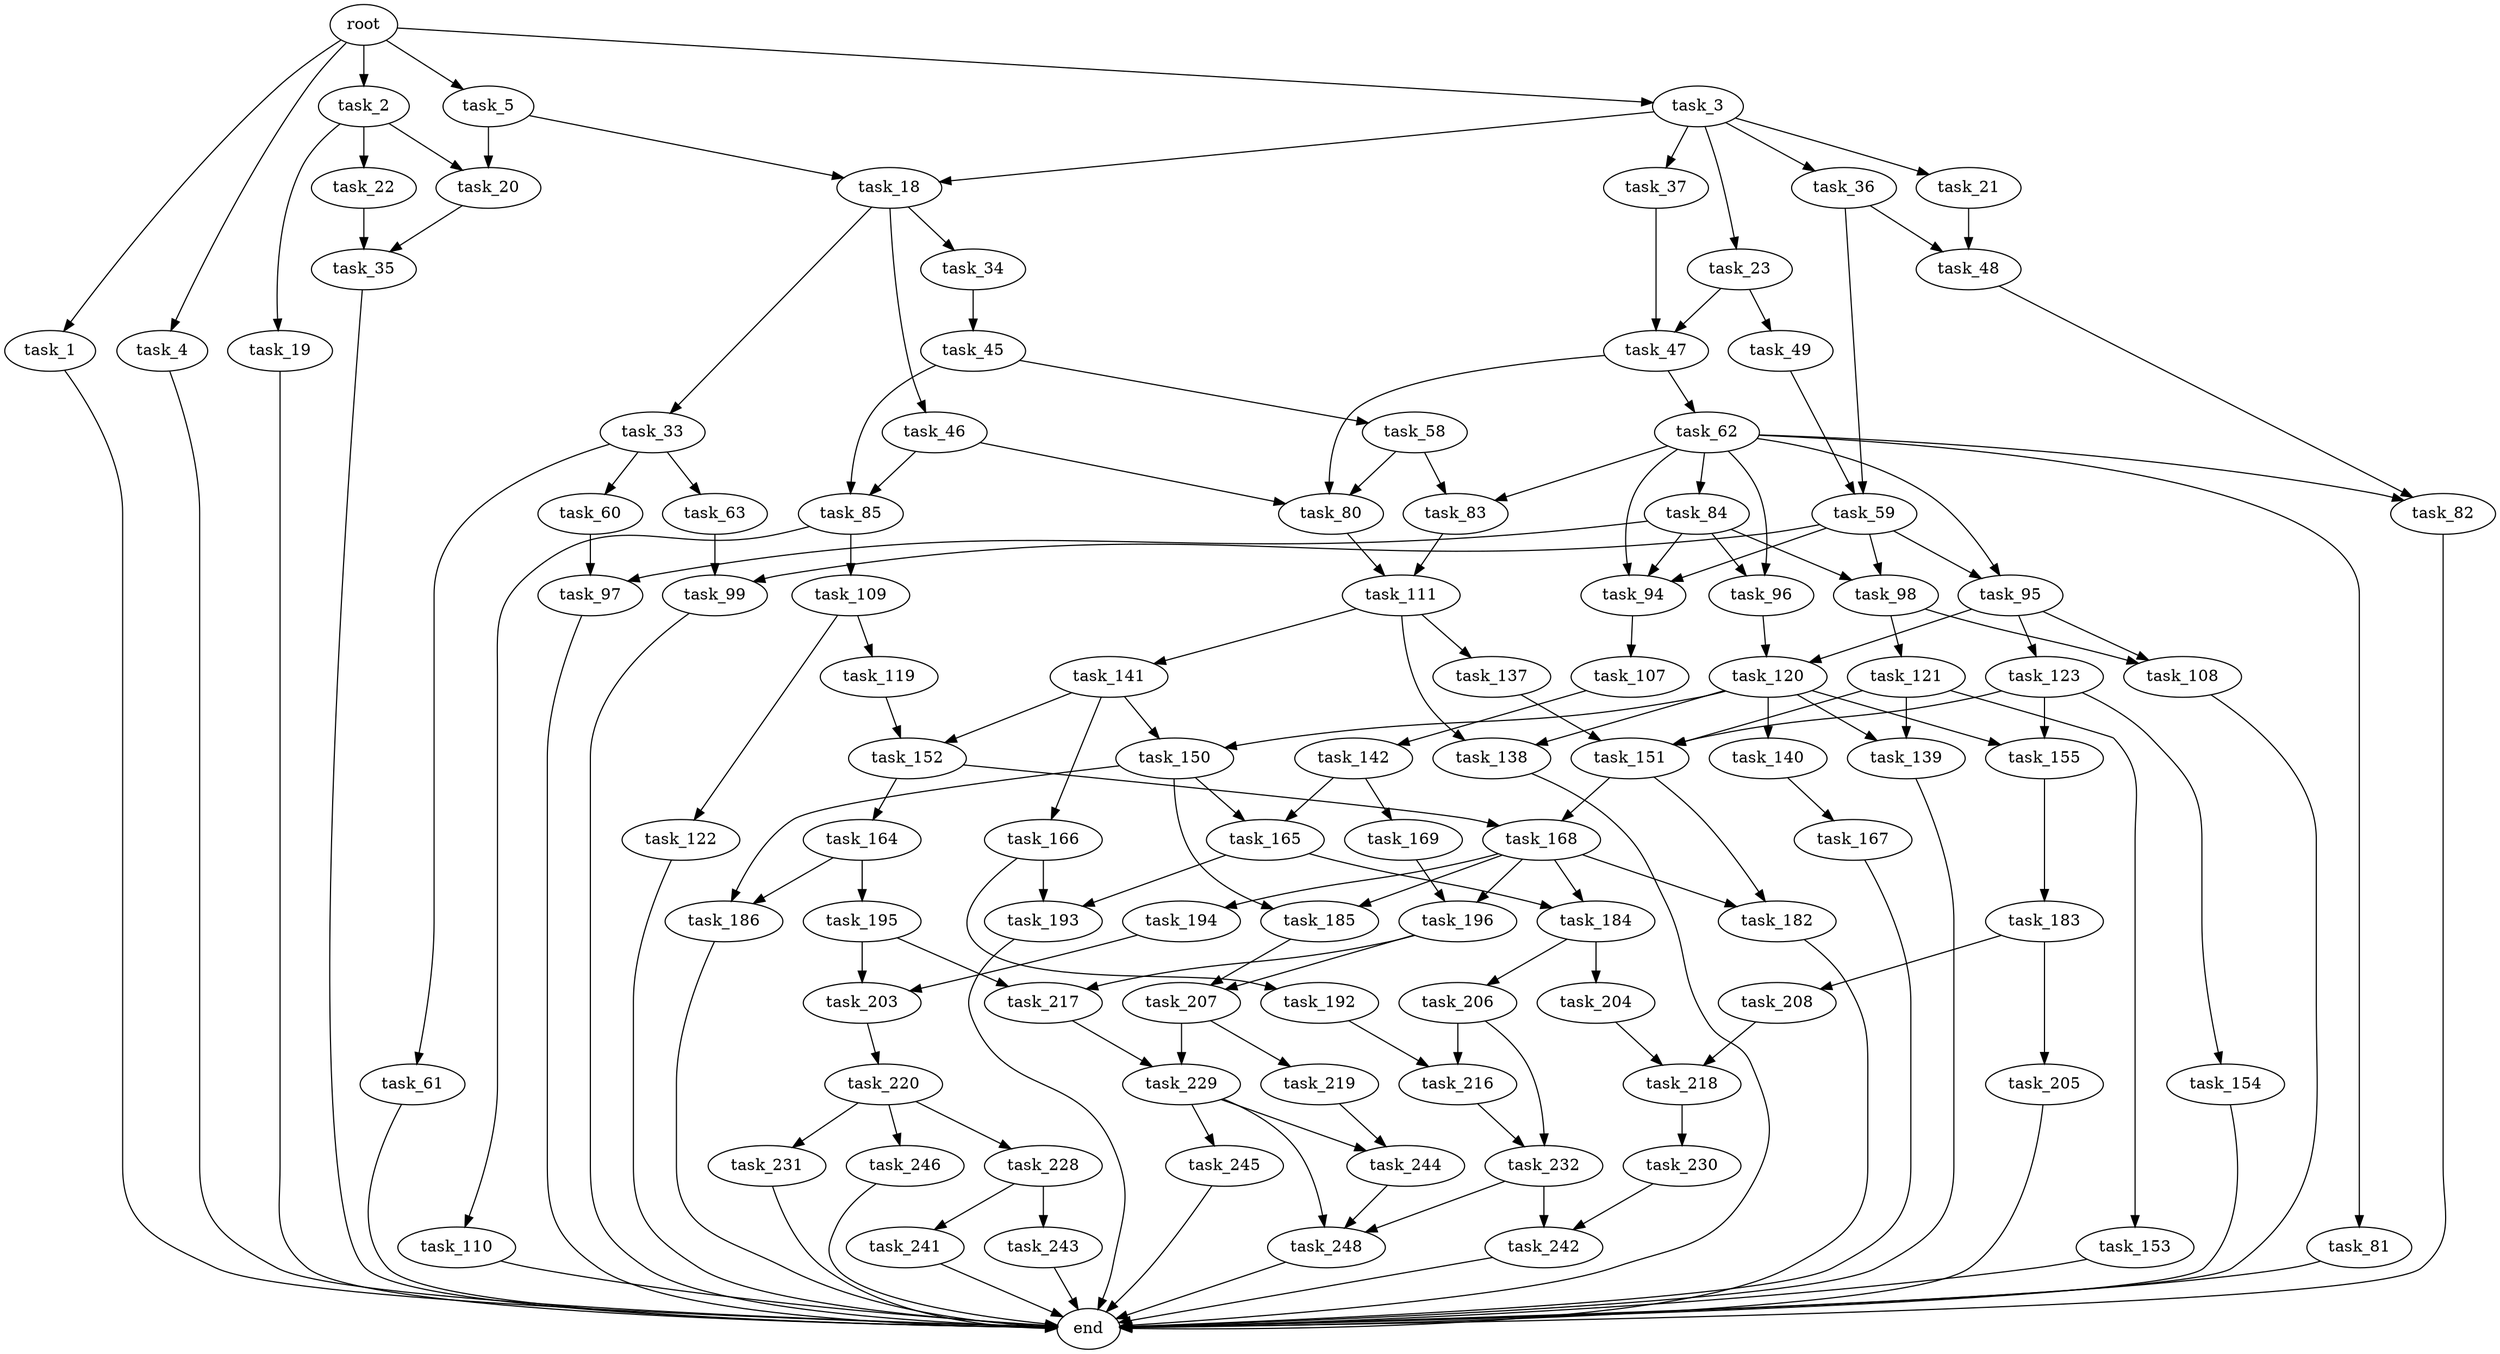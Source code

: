 digraph G {
  root [size="0.000000"];
  task_1 [size="29632189512.000000"];
  task_2 [size="549755813888.000000"];
  task_3 [size="15480364562.000000"];
  task_4 [size="368293445632.000000"];
  task_5 [size="16583117970.000000"];
  task_18 [size="782757789696.000000"];
  task_19 [size="241139350273.000000"];
  task_20 [size="464609770244.000000"];
  task_21 [size="36916851715.000000"];
  task_22 [size="433482792665.000000"];
  task_23 [size="851223154656.000000"];
  task_33 [size="6711893649.000000"];
  task_34 [size="7986127412.000000"];
  task_35 [size="368293445632.000000"];
  task_36 [size="549755813888.000000"];
  task_37 [size="7024835712.000000"];
  task_45 [size="19280623112.000000"];
  task_46 [size="458674217902.000000"];
  task_47 [size="7193174338.000000"];
  task_48 [size="35649313317.000000"];
  task_49 [size="818126842080.000000"];
  task_58 [size="549755813888.000000"];
  task_59 [size="231928233984.000000"];
  task_60 [size="368293445632.000000"];
  task_61 [size="17817414703.000000"];
  task_62 [size="249873618517.000000"];
  task_63 [size="48578819263.000000"];
  task_80 [size="608961673730.000000"];
  task_81 [size="12438918552.000000"];
  task_82 [size="30408090838.000000"];
  task_83 [size="23121870037.000000"];
  task_84 [size="1073741824000.000000"];
  task_85 [size="635048160874.000000"];
  task_94 [size="14217578924.000000"];
  task_95 [size="68719476736.000000"];
  task_96 [size="87097066416.000000"];
  task_97 [size="118758031859.000000"];
  task_98 [size="549755813888.000000"];
  task_99 [size="637561324259.000000"];
  task_107 [size="29991269177.000000"];
  task_108 [size="12375280298.000000"];
  task_109 [size="231928233984.000000"];
  task_110 [size="24536544734.000000"];
  task_111 [size="368293445632.000000"];
  task_119 [size="19023838238.000000"];
  task_120 [size="28991029248.000000"];
  task_121 [size="28991029248.000000"];
  task_122 [size="42300329842.000000"];
  task_123 [size="32964506731.000000"];
  task_137 [size="1575057890.000000"];
  task_138 [size="6270290965.000000"];
  task_139 [size="776502786767.000000"];
  task_140 [size="368293445632.000000"];
  task_141 [size="8589934592.000000"];
  task_142 [size="14363634971.000000"];
  task_150 [size="6058087052.000000"];
  task_151 [size="10419638811.000000"];
  task_152 [size="134217728000.000000"];
  task_153 [size="28991029248.000000"];
  task_154 [size="188551884950.000000"];
  task_155 [size="5550179181.000000"];
  task_164 [size="68719476736.000000"];
  task_165 [size="1073741824000.000000"];
  task_166 [size="195260243504.000000"];
  task_167 [size="1089123552163.000000"];
  task_168 [size="68719476736.000000"];
  task_169 [size="802481209579.000000"];
  task_182 [size="14562061635.000000"];
  task_183 [size="134217728000.000000"];
  task_184 [size="1244531748.000000"];
  task_185 [size="28362096065.000000"];
  task_186 [size="4463648941.000000"];
  task_192 [size="55400191776.000000"];
  task_193 [size="28991029248.000000"];
  task_194 [size="8589934592.000000"];
  task_195 [size="8208422554.000000"];
  task_196 [size="1073741824000.000000"];
  task_203 [size="28991029248.000000"];
  task_204 [size="8312514940.000000"];
  task_205 [size="11908656978.000000"];
  task_206 [size="368293445632.000000"];
  task_207 [size="1253278880.000000"];
  task_208 [size="1760308008.000000"];
  task_216 [size="10410813205.000000"];
  task_217 [size="50213032269.000000"];
  task_218 [size="28991029248.000000"];
  task_219 [size="2528301172.000000"];
  task_220 [size="1073741824000.000000"];
  task_228 [size="24820697648.000000"];
  task_229 [size="1073741824000.000000"];
  task_230 [size="378508451724.000000"];
  task_231 [size="1995609598.000000"];
  task_232 [size="134217728000.000000"];
  task_241 [size="8589934592.000000"];
  task_242 [size="15289939614.000000"];
  task_243 [size="124158196042.000000"];
  task_244 [size="94557648280.000000"];
  task_245 [size="227629292815.000000"];
  task_246 [size="5641389605.000000"];
  task_248 [size="10543056841.000000"];
  end [size="0.000000"];

  root -> task_1 [size="1.000000"];
  root -> task_2 [size="1.000000"];
  root -> task_3 [size="1.000000"];
  root -> task_4 [size="1.000000"];
  root -> task_5 [size="1.000000"];
  task_1 -> end [size="1.000000"];
  task_2 -> task_19 [size="536870912.000000"];
  task_2 -> task_20 [size="536870912.000000"];
  task_2 -> task_22 [size="536870912.000000"];
  task_3 -> task_18 [size="301989888.000000"];
  task_3 -> task_21 [size="301989888.000000"];
  task_3 -> task_23 [size="301989888.000000"];
  task_3 -> task_36 [size="301989888.000000"];
  task_3 -> task_37 [size="301989888.000000"];
  task_4 -> end [size="1.000000"];
  task_5 -> task_18 [size="301989888.000000"];
  task_5 -> task_20 [size="301989888.000000"];
  task_18 -> task_33 [size="679477248.000000"];
  task_18 -> task_34 [size="679477248.000000"];
  task_18 -> task_46 [size="679477248.000000"];
  task_19 -> end [size="1.000000"];
  task_20 -> task_35 [size="301989888.000000"];
  task_21 -> task_48 [size="33554432.000000"];
  task_22 -> task_35 [size="536870912.000000"];
  task_23 -> task_47 [size="536870912.000000"];
  task_23 -> task_49 [size="536870912.000000"];
  task_33 -> task_60 [size="209715200.000000"];
  task_33 -> task_61 [size="209715200.000000"];
  task_33 -> task_63 [size="209715200.000000"];
  task_34 -> task_45 [size="411041792.000000"];
  task_35 -> end [size="1.000000"];
  task_36 -> task_48 [size="536870912.000000"];
  task_36 -> task_59 [size="536870912.000000"];
  task_37 -> task_47 [size="411041792.000000"];
  task_45 -> task_58 [size="75497472.000000"];
  task_45 -> task_85 [size="75497472.000000"];
  task_46 -> task_80 [size="411041792.000000"];
  task_46 -> task_85 [size="411041792.000000"];
  task_47 -> task_62 [size="134217728.000000"];
  task_47 -> task_80 [size="134217728.000000"];
  task_48 -> task_82 [size="679477248.000000"];
  task_49 -> task_59 [size="679477248.000000"];
  task_58 -> task_80 [size="536870912.000000"];
  task_58 -> task_83 [size="536870912.000000"];
  task_59 -> task_94 [size="301989888.000000"];
  task_59 -> task_95 [size="301989888.000000"];
  task_59 -> task_98 [size="301989888.000000"];
  task_59 -> task_99 [size="301989888.000000"];
  task_60 -> task_97 [size="411041792.000000"];
  task_61 -> end [size="1.000000"];
  task_62 -> task_81 [size="209715200.000000"];
  task_62 -> task_82 [size="209715200.000000"];
  task_62 -> task_83 [size="209715200.000000"];
  task_62 -> task_84 [size="209715200.000000"];
  task_62 -> task_94 [size="209715200.000000"];
  task_62 -> task_95 [size="209715200.000000"];
  task_62 -> task_96 [size="209715200.000000"];
  task_63 -> task_99 [size="838860800.000000"];
  task_80 -> task_111 [size="838860800.000000"];
  task_81 -> end [size="1.000000"];
  task_82 -> end [size="1.000000"];
  task_83 -> task_111 [size="838860800.000000"];
  task_84 -> task_94 [size="838860800.000000"];
  task_84 -> task_96 [size="838860800.000000"];
  task_84 -> task_97 [size="838860800.000000"];
  task_84 -> task_98 [size="838860800.000000"];
  task_85 -> task_109 [size="536870912.000000"];
  task_85 -> task_110 [size="536870912.000000"];
  task_94 -> task_107 [size="838860800.000000"];
  task_95 -> task_108 [size="134217728.000000"];
  task_95 -> task_120 [size="134217728.000000"];
  task_95 -> task_123 [size="134217728.000000"];
  task_96 -> task_120 [size="209715200.000000"];
  task_97 -> end [size="1.000000"];
  task_98 -> task_108 [size="536870912.000000"];
  task_98 -> task_121 [size="536870912.000000"];
  task_99 -> end [size="1.000000"];
  task_107 -> task_142 [size="75497472.000000"];
  task_108 -> end [size="1.000000"];
  task_109 -> task_119 [size="301989888.000000"];
  task_109 -> task_122 [size="301989888.000000"];
  task_110 -> end [size="1.000000"];
  task_111 -> task_137 [size="411041792.000000"];
  task_111 -> task_138 [size="411041792.000000"];
  task_111 -> task_141 [size="411041792.000000"];
  task_119 -> task_152 [size="301989888.000000"];
  task_120 -> task_138 [size="75497472.000000"];
  task_120 -> task_139 [size="75497472.000000"];
  task_120 -> task_140 [size="75497472.000000"];
  task_120 -> task_150 [size="75497472.000000"];
  task_120 -> task_155 [size="75497472.000000"];
  task_121 -> task_139 [size="75497472.000000"];
  task_121 -> task_151 [size="75497472.000000"];
  task_121 -> task_153 [size="75497472.000000"];
  task_122 -> end [size="1.000000"];
  task_123 -> task_151 [size="536870912.000000"];
  task_123 -> task_154 [size="536870912.000000"];
  task_123 -> task_155 [size="536870912.000000"];
  task_137 -> task_151 [size="33554432.000000"];
  task_138 -> end [size="1.000000"];
  task_139 -> end [size="1.000000"];
  task_140 -> task_167 [size="411041792.000000"];
  task_141 -> task_150 [size="33554432.000000"];
  task_141 -> task_152 [size="33554432.000000"];
  task_141 -> task_166 [size="33554432.000000"];
  task_142 -> task_165 [size="301989888.000000"];
  task_142 -> task_169 [size="301989888.000000"];
  task_150 -> task_165 [size="134217728.000000"];
  task_150 -> task_185 [size="134217728.000000"];
  task_150 -> task_186 [size="134217728.000000"];
  task_151 -> task_168 [size="301989888.000000"];
  task_151 -> task_182 [size="301989888.000000"];
  task_152 -> task_164 [size="209715200.000000"];
  task_152 -> task_168 [size="209715200.000000"];
  task_153 -> end [size="1.000000"];
  task_154 -> end [size="1.000000"];
  task_155 -> task_183 [size="134217728.000000"];
  task_164 -> task_186 [size="134217728.000000"];
  task_164 -> task_195 [size="134217728.000000"];
  task_165 -> task_184 [size="838860800.000000"];
  task_165 -> task_193 [size="838860800.000000"];
  task_166 -> task_192 [size="209715200.000000"];
  task_166 -> task_193 [size="209715200.000000"];
  task_167 -> end [size="1.000000"];
  task_168 -> task_182 [size="134217728.000000"];
  task_168 -> task_184 [size="134217728.000000"];
  task_168 -> task_185 [size="134217728.000000"];
  task_168 -> task_194 [size="134217728.000000"];
  task_168 -> task_196 [size="134217728.000000"];
  task_169 -> task_196 [size="838860800.000000"];
  task_182 -> end [size="1.000000"];
  task_183 -> task_205 [size="209715200.000000"];
  task_183 -> task_208 [size="209715200.000000"];
  task_184 -> task_204 [size="33554432.000000"];
  task_184 -> task_206 [size="33554432.000000"];
  task_185 -> task_207 [size="75497472.000000"];
  task_186 -> end [size="1.000000"];
  task_192 -> task_216 [size="134217728.000000"];
  task_193 -> end [size="1.000000"];
  task_194 -> task_203 [size="33554432.000000"];
  task_195 -> task_203 [size="838860800.000000"];
  task_195 -> task_217 [size="838860800.000000"];
  task_196 -> task_207 [size="838860800.000000"];
  task_196 -> task_217 [size="838860800.000000"];
  task_203 -> task_220 [size="75497472.000000"];
  task_204 -> task_218 [size="209715200.000000"];
  task_205 -> end [size="1.000000"];
  task_206 -> task_216 [size="411041792.000000"];
  task_206 -> task_232 [size="411041792.000000"];
  task_207 -> task_219 [size="33554432.000000"];
  task_207 -> task_229 [size="33554432.000000"];
  task_208 -> task_218 [size="209715200.000000"];
  task_216 -> task_232 [size="33554432.000000"];
  task_217 -> task_229 [size="838860800.000000"];
  task_218 -> task_230 [size="75497472.000000"];
  task_219 -> task_244 [size="75497472.000000"];
  task_220 -> task_228 [size="838860800.000000"];
  task_220 -> task_231 [size="838860800.000000"];
  task_220 -> task_246 [size="838860800.000000"];
  task_228 -> task_241 [size="75497472.000000"];
  task_228 -> task_243 [size="75497472.000000"];
  task_229 -> task_244 [size="838860800.000000"];
  task_229 -> task_245 [size="838860800.000000"];
  task_229 -> task_248 [size="838860800.000000"];
  task_230 -> task_242 [size="301989888.000000"];
  task_231 -> end [size="1.000000"];
  task_232 -> task_242 [size="209715200.000000"];
  task_232 -> task_248 [size="209715200.000000"];
  task_241 -> end [size="1.000000"];
  task_242 -> end [size="1.000000"];
  task_243 -> end [size="1.000000"];
  task_244 -> task_248 [size="134217728.000000"];
  task_245 -> end [size="1.000000"];
  task_246 -> end [size="1.000000"];
  task_248 -> end [size="1.000000"];
}
